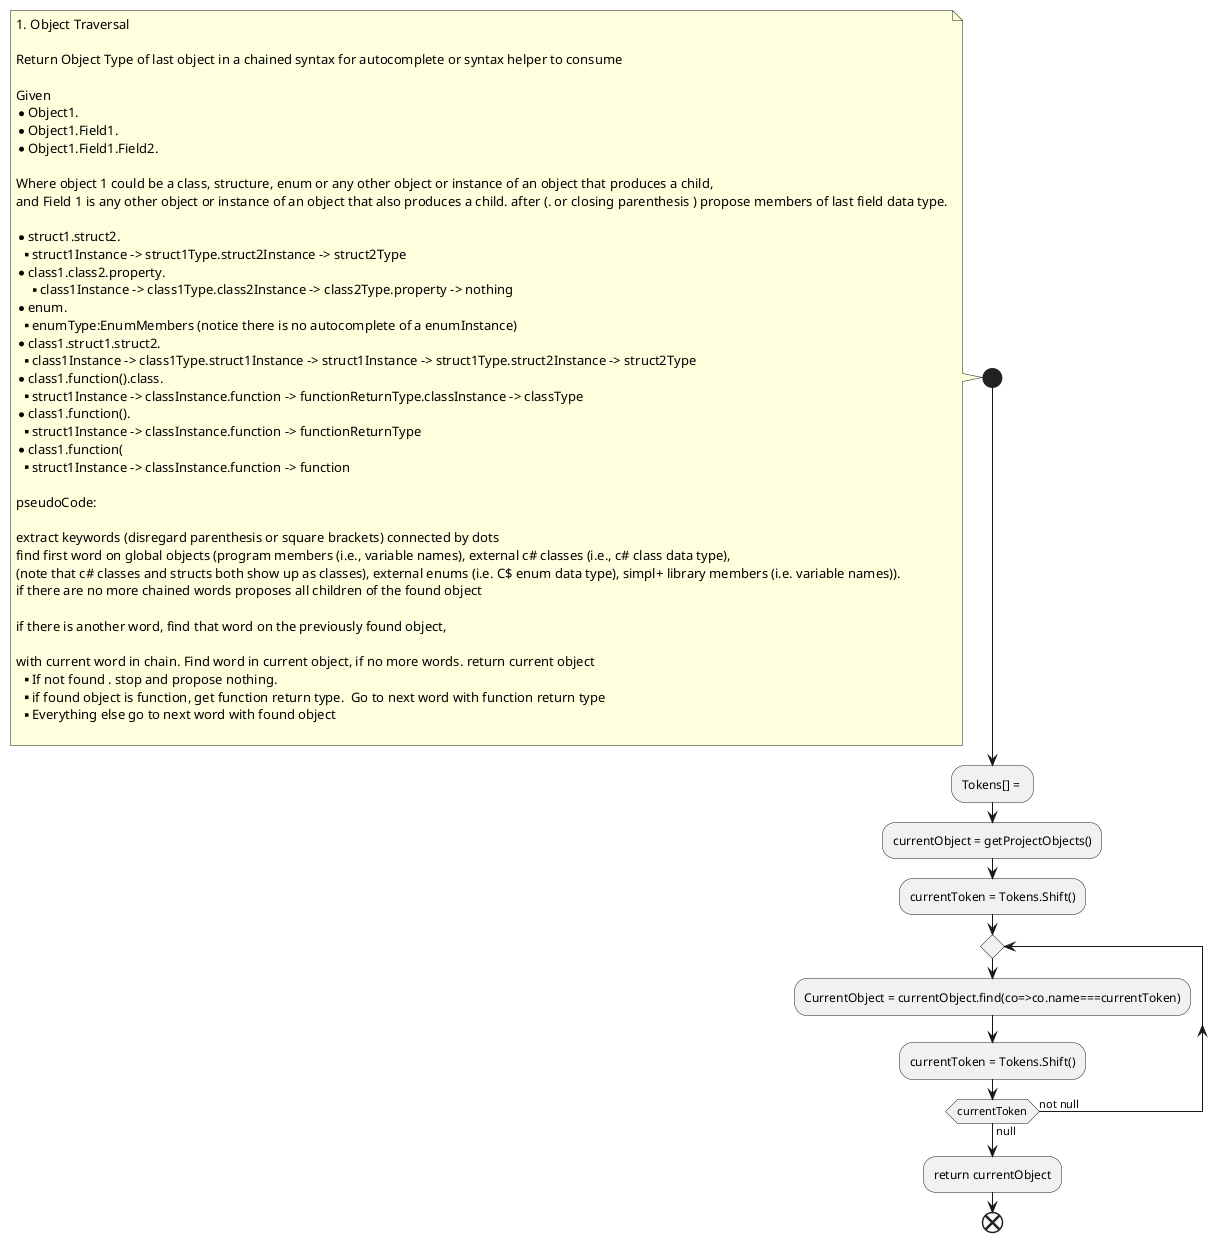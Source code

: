 @startuml ObjectTraversal

start
note left
    # Object Traversal

    Return Object Type of last object in a chained syntax for autocomplete or syntax helper to consume

    Given
    * Object1.
    * Object1.Field1.
    * Object1.Field1.Field2.

    Where object 1 could be a class, structure, enum or any other object or instance of an object that produces a child,
    and Field 1 is any other object or instance of an object that also produces a child. after (. or closing parenthesis ) propose members of last field data type.

    * struct1.struct2.
    ** struct1Instance -> struct1Type.struct2Instance -> struct2Type
    * class1.class2.property.
    *** class1Instance -> class1Type.class2Instance -> class2Type.property -> nothing
    * enum.
    ** enumType:EnumMembers (notice there is no autocomplete of a enumInstance)
    * class1.struct1.struct2.
    ** class1Instance -> class1Type.struct1Instance -> struct1Instance -> struct1Type.struct2Instance -> struct2Type
    * class1.function().class.
    ** struct1Instance -> classInstance.function -> functionReturnType.classInstance -> classType
    * class1.function().
    ** struct1Instance -> classInstance.function -> functionReturnType
    * class1.function(
    ** struct1Instance -> classInstance.function -> function

    pseudoCode:

    extract keywords (disregard parenthesis or square brackets) connected by dots
    find first word on global objects (program members (i.e., variable names), external c# classes (i.e., c# class data type), 
    (note that c# classes and structs both show up as classes), external enums (i.e. C$ enum data type), simpl+ library members (i.e. variable names)).
    if there are no more chained words proposes all children of the found object

    if there is another word, find that word on the previously found object,

    with current word in chain. Find word in current object, if no more words. return current object
    ** If not found . stop and propose nothing.
    ** if found object is function, get function return type.  Go to next word with function return type
    ** Everything else go to next word with found object

end note
:Tokens[] = ;
:currentObject = getProjectObjects();
:currentToken = Tokens.Shift();
repeat 
:CurrentObject = currentObject.find(co=>co.name===currentToken);
:currentToken = Tokens.Shift();
repeat while (currentToken) is (not null) not (null)
:return currentObject;

end


@enduml